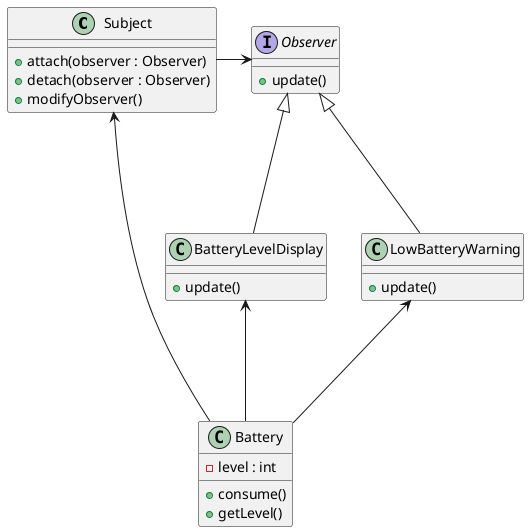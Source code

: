 @startuml

class Subject {
+ attach(observer : Observer)
+ detach(observer : Observer)
+ modifyObserver()
}

interface Observer {
+ update()
}

class Battery {
- level : int
+ consume()
+ getLevel()
}

class BatteryLevelDisplay {
+ update()
}

class LowBatteryWarning {
+ update()
}

Subject -> Observer

Observer <|--- BatteryLevelDisplay
Observer <|--- LowBatteryWarning
Battery --> Subject
BatteryLevelDisplay <--- Battery
LowBatteryWarning <--- Battery



@enduml
